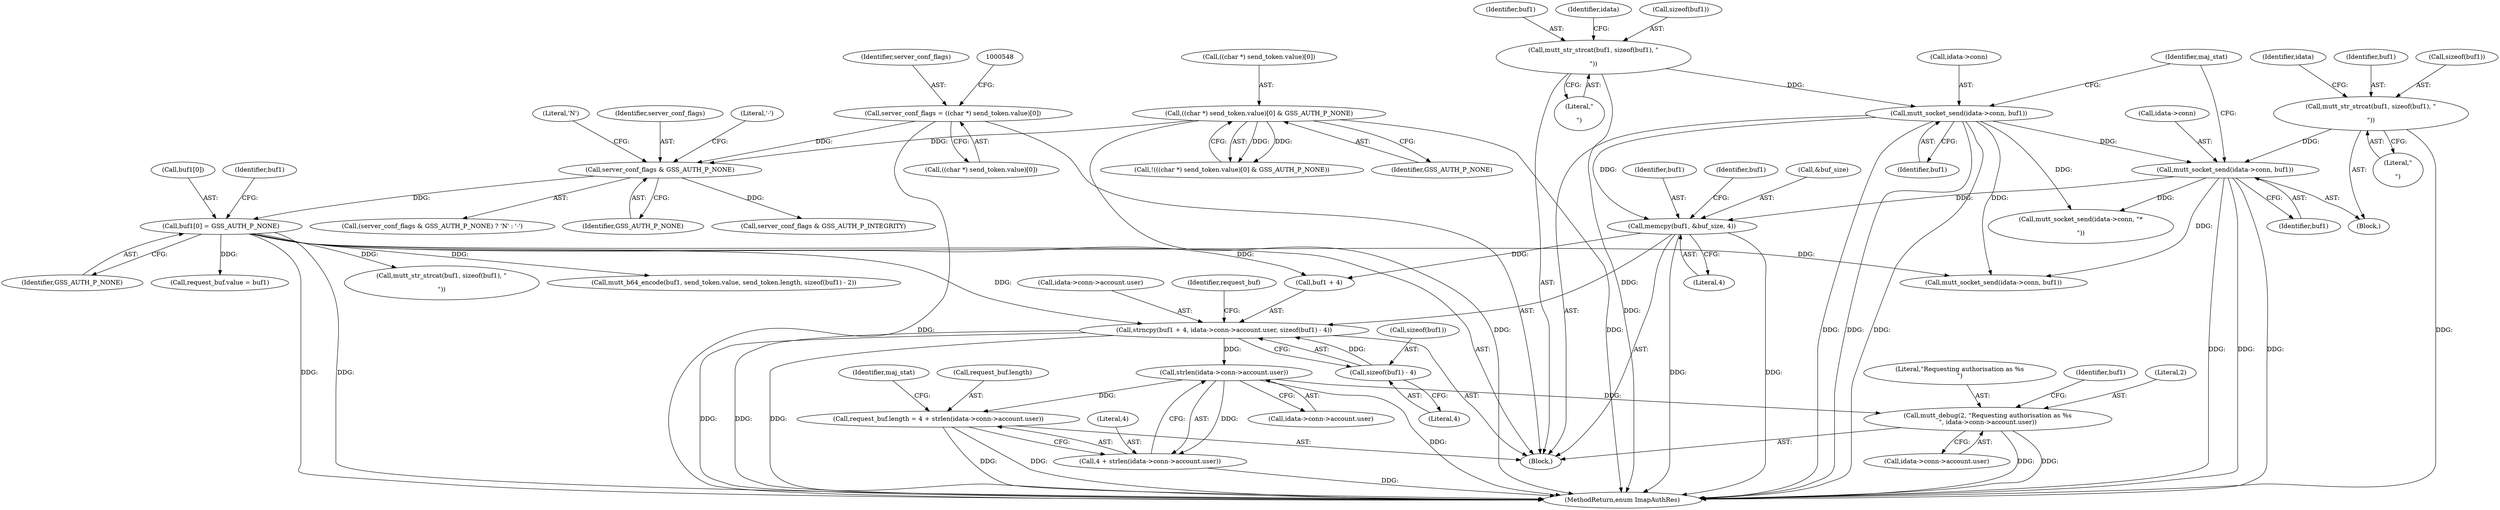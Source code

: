 digraph "0_neomutt_6f163e07ae68654d7ac5268cbb7565f6df79ad85_0@API" {
"1000652" [label="(Call,strlen(idata->conn->account.user))"];
"1000626" [label="(Call,strncpy(buf1 + 4, idata->conn->account.user, sizeof(buf1) - 4))"];
"1000621" [label="(Call,buf1[0] = GSS_AUTH_P_NONE)"];
"1000591" [label="(Call,server_conf_flags & GSS_AUTH_P_NONE)"];
"1000534" [label="(Call,server_conf_flags = ((char *) send_token.value)[0])"];
"1000545" [label="(Call,((char *) send_token.value)[0] & GSS_AUTH_P_NONE)"];
"1000616" [label="(Call,memcpy(buf1, &buf_size, 4))"];
"1000455" [label="(Call,mutt_socket_send(idata->conn, buf1))"];
"1000334" [label="(Call,mutt_socket_send(idata->conn, buf1))"];
"1000329" [label="(Call,mutt_str_strcat(buf1, sizeof(buf1), \"\r\n\"))"];
"1000450" [label="(Call,mutt_str_strcat(buf1, sizeof(buf1), \"\r\n\"))"];
"1000637" [label="(Call,sizeof(buf1) - 4)"];
"1000646" [label="(Call,request_buf.length = 4 + strlen(idata->conn->account.user))"];
"1000650" [label="(Call,4 + strlen(idata->conn->account.user))"];
"1000695" [label="(Call,mutt_debug(2, \"Requesting authorisation as %s\n\", idata->conn->account.user))"];
"1000647" [label="(Call,request_buf.length)"];
"1000651" [label="(Literal,4)"];
"1000650" [label="(Call,4 + strlen(idata->conn->account.user))"];
"1000646" [label="(Call,request_buf.length = 4 + strlen(idata->conn->account.user))"];
"1000597" [label="(Call,server_conf_flags & GSS_AUTH_P_INTEGRITY)"];
"1000622" [label="(Call,buf1[0])"];
"1000616" [label="(Call,memcpy(buf1, &buf_size, 4))"];
"1000590" [label="(Call,(server_conf_flags & GSS_AUTH_P_NONE) ? 'N' : '-')"];
"1000451" [label="(Identifier,buf1)"];
"1000333" [label="(Literal,\"\r\n\")"];
"1000695" [label="(Call,mutt_debug(2, \"Requesting authorisation as %s\n\", idata->conn->account.user))"];
"1000330" [label="(Identifier,buf1)"];
"1000706" [label="(Identifier,buf1)"];
"1000661" [label="(Identifier,maj_stat)"];
"1000641" [label="(Call,request_buf.value = buf1)"];
"1000544" [label="(Call,!(((char *) send_token.value)[0] & GSS_AUTH_P_NONE))"];
"1000617" [label="(Identifier,buf1)"];
"1000343" [label="(Block,)"];
"1000640" [label="(Literal,4)"];
"1000698" [label="(Call,idata->conn->account.user)"];
"1000710" [label="(Call,mutt_socket_send(idata->conn, buf1))"];
"1000705" [label="(Call,mutt_str_strcat(buf1, sizeof(buf1), \"\r\n\"))"];
"1000450" [label="(Call,mutt_str_strcat(buf1, sizeof(buf1), \"\r\n\"))"];
"1000545" [label="(Call,((char *) send_token.value)[0] & GSS_AUTH_P_NONE)"];
"1000767" [label="(Call,mutt_socket_send(idata->conn, \"*\r\n\"))"];
"1000535" [label="(Identifier,server_conf_flags)"];
"1000329" [label="(Call,mutt_str_strcat(buf1, sizeof(buf1), \"\r\n\"))"];
"1000336" [label="(Identifier,idata)"];
"1000335" [label="(Call,idata->conn)"];
"1000623" [label="(Identifier,buf1)"];
"1000536" [label="(Call,((char *) send_token.value)[0])"];
"1000459" [label="(Identifier,buf1)"];
"1000653" [label="(Call,idata->conn->account.user)"];
"1000553" [label="(Identifier,GSS_AUTH_P_NONE)"];
"1000334" [label="(Call,mutt_socket_send(idata->conn, buf1))"];
"1000593" [label="(Identifier,GSS_AUTH_P_NONE)"];
"1000546" [label="(Call,((char *) send_token.value)[0])"];
"1000455" [label="(Call,mutt_socket_send(idata->conn, buf1))"];
"1000696" [label="(Literal,2)"];
"1000452" [label="(Call,sizeof(buf1))"];
"1000457" [label="(Identifier,idata)"];
"1000454" [label="(Literal,\"\r\n\")"];
"1000652" [label="(Call,strlen(idata->conn->account.user))"];
"1000628" [label="(Identifier,buf1)"];
"1000630" [label="(Call,idata->conn->account.user)"];
"1000591" [label="(Call,server_conf_flags & GSS_AUTH_P_NONE)"];
"1000618" [label="(Call,&buf_size)"];
"1000120" [label="(Block,)"];
"1000456" [label="(Call,idata->conn)"];
"1000620" [label="(Literal,4)"];
"1000338" [label="(Identifier,buf1)"];
"1000592" [label="(Identifier,server_conf_flags)"];
"1000625" [label="(Identifier,GSS_AUTH_P_NONE)"];
"1000534" [label="(Call,server_conf_flags = ((char *) send_token.value)[0])"];
"1000621" [label="(Call,buf1[0] = GSS_AUTH_P_NONE)"];
"1000643" [label="(Identifier,request_buf)"];
"1000627" [label="(Call,buf1 + 4)"];
"1000595" [label="(Literal,'-')"];
"1000341" [label="(Identifier,maj_stat)"];
"1000594" [label="(Literal,'N')"];
"1000638" [label="(Call,sizeof(buf1))"];
"1000786" [label="(MethodReturn,enum ImapAuthRes)"];
"1000331" [label="(Call,sizeof(buf1))"];
"1000697" [label="(Literal,\"Requesting authorisation as %s\n\")"];
"1000637" [label="(Call,sizeof(buf1) - 4)"];
"1000683" [label="(Call,mutt_b64_encode(buf1, send_token.value, send_token.length, sizeof(buf1) - 2))"];
"1000626" [label="(Call,strncpy(buf1 + 4, idata->conn->account.user, sizeof(buf1) - 4))"];
"1000652" -> "1000650"  [label="AST: "];
"1000652" -> "1000653"  [label="CFG: "];
"1000653" -> "1000652"  [label="AST: "];
"1000650" -> "1000652"  [label="CFG: "];
"1000652" -> "1000786"  [label="DDG: "];
"1000652" -> "1000646"  [label="DDG: "];
"1000652" -> "1000650"  [label="DDG: "];
"1000626" -> "1000652"  [label="DDG: "];
"1000652" -> "1000695"  [label="DDG: "];
"1000626" -> "1000120"  [label="AST: "];
"1000626" -> "1000637"  [label="CFG: "];
"1000627" -> "1000626"  [label="AST: "];
"1000630" -> "1000626"  [label="AST: "];
"1000637" -> "1000626"  [label="AST: "];
"1000643" -> "1000626"  [label="CFG: "];
"1000626" -> "1000786"  [label="DDG: "];
"1000626" -> "1000786"  [label="DDG: "];
"1000626" -> "1000786"  [label="DDG: "];
"1000621" -> "1000626"  [label="DDG: "];
"1000616" -> "1000626"  [label="DDG: "];
"1000637" -> "1000626"  [label="DDG: "];
"1000621" -> "1000120"  [label="AST: "];
"1000621" -> "1000625"  [label="CFG: "];
"1000622" -> "1000621"  [label="AST: "];
"1000625" -> "1000621"  [label="AST: "];
"1000628" -> "1000621"  [label="CFG: "];
"1000621" -> "1000786"  [label="DDG: "];
"1000621" -> "1000786"  [label="DDG: "];
"1000591" -> "1000621"  [label="DDG: "];
"1000621" -> "1000627"  [label="DDG: "];
"1000621" -> "1000641"  [label="DDG: "];
"1000621" -> "1000683"  [label="DDG: "];
"1000621" -> "1000705"  [label="DDG: "];
"1000621" -> "1000710"  [label="DDG: "];
"1000591" -> "1000590"  [label="AST: "];
"1000591" -> "1000593"  [label="CFG: "];
"1000592" -> "1000591"  [label="AST: "];
"1000593" -> "1000591"  [label="AST: "];
"1000594" -> "1000591"  [label="CFG: "];
"1000595" -> "1000591"  [label="CFG: "];
"1000534" -> "1000591"  [label="DDG: "];
"1000545" -> "1000591"  [label="DDG: "];
"1000591" -> "1000597"  [label="DDG: "];
"1000534" -> "1000120"  [label="AST: "];
"1000534" -> "1000536"  [label="CFG: "];
"1000535" -> "1000534"  [label="AST: "];
"1000536" -> "1000534"  [label="AST: "];
"1000548" -> "1000534"  [label="CFG: "];
"1000534" -> "1000786"  [label="DDG: "];
"1000545" -> "1000544"  [label="AST: "];
"1000545" -> "1000553"  [label="CFG: "];
"1000546" -> "1000545"  [label="AST: "];
"1000553" -> "1000545"  [label="AST: "];
"1000544" -> "1000545"  [label="CFG: "];
"1000545" -> "1000786"  [label="DDG: "];
"1000545" -> "1000786"  [label="DDG: "];
"1000545" -> "1000544"  [label="DDG: "];
"1000545" -> "1000544"  [label="DDG: "];
"1000616" -> "1000120"  [label="AST: "];
"1000616" -> "1000620"  [label="CFG: "];
"1000617" -> "1000616"  [label="AST: "];
"1000618" -> "1000616"  [label="AST: "];
"1000620" -> "1000616"  [label="AST: "];
"1000623" -> "1000616"  [label="CFG: "];
"1000616" -> "1000786"  [label="DDG: "];
"1000616" -> "1000786"  [label="DDG: "];
"1000455" -> "1000616"  [label="DDG: "];
"1000334" -> "1000616"  [label="DDG: "];
"1000616" -> "1000627"  [label="DDG: "];
"1000455" -> "1000343"  [label="AST: "];
"1000455" -> "1000459"  [label="CFG: "];
"1000456" -> "1000455"  [label="AST: "];
"1000459" -> "1000455"  [label="AST: "];
"1000341" -> "1000455"  [label="CFG: "];
"1000455" -> "1000786"  [label="DDG: "];
"1000455" -> "1000786"  [label="DDG: "];
"1000455" -> "1000786"  [label="DDG: "];
"1000334" -> "1000455"  [label="DDG: "];
"1000450" -> "1000455"  [label="DDG: "];
"1000455" -> "1000710"  [label="DDG: "];
"1000455" -> "1000767"  [label="DDG: "];
"1000334" -> "1000120"  [label="AST: "];
"1000334" -> "1000338"  [label="CFG: "];
"1000335" -> "1000334"  [label="AST: "];
"1000338" -> "1000334"  [label="AST: "];
"1000341" -> "1000334"  [label="CFG: "];
"1000334" -> "1000786"  [label="DDG: "];
"1000334" -> "1000786"  [label="DDG: "];
"1000334" -> "1000786"  [label="DDG: "];
"1000329" -> "1000334"  [label="DDG: "];
"1000334" -> "1000710"  [label="DDG: "];
"1000334" -> "1000767"  [label="DDG: "];
"1000329" -> "1000120"  [label="AST: "];
"1000329" -> "1000333"  [label="CFG: "];
"1000330" -> "1000329"  [label="AST: "];
"1000331" -> "1000329"  [label="AST: "];
"1000333" -> "1000329"  [label="AST: "];
"1000336" -> "1000329"  [label="CFG: "];
"1000329" -> "1000786"  [label="DDG: "];
"1000450" -> "1000343"  [label="AST: "];
"1000450" -> "1000454"  [label="CFG: "];
"1000451" -> "1000450"  [label="AST: "];
"1000452" -> "1000450"  [label="AST: "];
"1000454" -> "1000450"  [label="AST: "];
"1000457" -> "1000450"  [label="CFG: "];
"1000450" -> "1000786"  [label="DDG: "];
"1000637" -> "1000640"  [label="CFG: "];
"1000638" -> "1000637"  [label="AST: "];
"1000640" -> "1000637"  [label="AST: "];
"1000646" -> "1000120"  [label="AST: "];
"1000646" -> "1000650"  [label="CFG: "];
"1000647" -> "1000646"  [label="AST: "];
"1000650" -> "1000646"  [label="AST: "];
"1000661" -> "1000646"  [label="CFG: "];
"1000646" -> "1000786"  [label="DDG: "];
"1000646" -> "1000786"  [label="DDG: "];
"1000651" -> "1000650"  [label="AST: "];
"1000650" -> "1000786"  [label="DDG: "];
"1000695" -> "1000120"  [label="AST: "];
"1000695" -> "1000698"  [label="CFG: "];
"1000696" -> "1000695"  [label="AST: "];
"1000697" -> "1000695"  [label="AST: "];
"1000698" -> "1000695"  [label="AST: "];
"1000706" -> "1000695"  [label="CFG: "];
"1000695" -> "1000786"  [label="DDG: "];
"1000695" -> "1000786"  [label="DDG: "];
}
